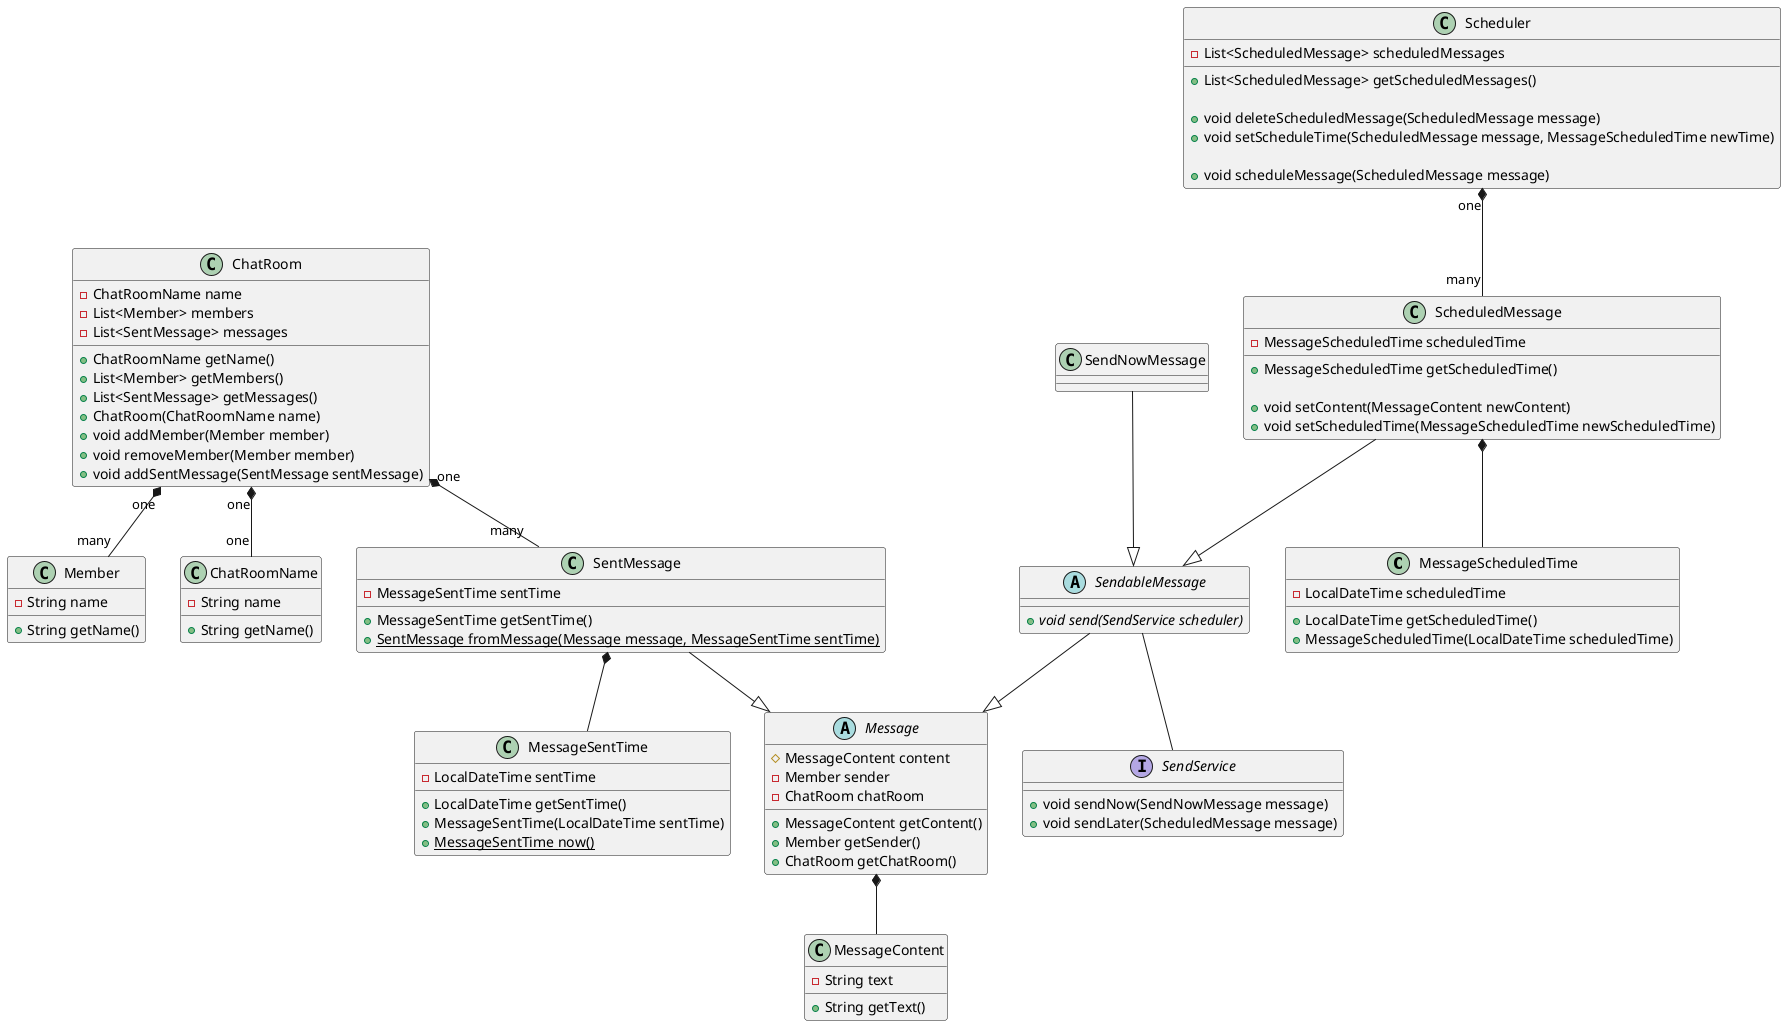 @startuml
class MessageScheduledTime {
    - LocalDateTime scheduledTime
    + LocalDateTime getScheduledTime()
    + MessageScheduledTime(LocalDateTime scheduledTime)
}

class MessageSentTime {
    - LocalDateTime sentTime
    + LocalDateTime getSentTime()
    + MessageSentTime(LocalDateTime sentTime)
    + {static} MessageSentTime now()
}

class Member {
    - String name
    + String getName()
}

class ChatRoomName {
    - String name
    + String getName()
}

class ChatRoom {
    - ChatRoomName name
    - List<Member> members
    - List<SentMessage> messages
    + ChatRoomName getName()
    + List<Member> getMembers()
    + List<SentMessage> getMessages()
    + ChatRoom(ChatRoomName name)
    + void addMember(Member member)
    + void removeMember(Member member)
    + void addSentMessage(SentMessage sentMessage)
}

ChatRoom "one" *-- "one" ChatRoomName
ChatRoom "one" *-- "many" Member
ChatRoom "one" *-- "many" SentMessage

abstract class Message {
    # MessageContent content
    - Member sender
    - ChatRoom chatRoom
    + MessageContent getContent()
    + Member getSender()
    + ChatRoom getChatRoom()
}

class MessageContent {
    - String text
    + String getText()
}

class ScheduledMessage {
    - MessageScheduledTime scheduledTime
    + MessageScheduledTime getScheduledTime()

    + void setContent(MessageContent newContent)
    + void setScheduledTime(MessageScheduledTime newScheduledTime)
}

interface SendService {
    + void sendNow(SendNowMessage message)
    + void sendLater(ScheduledMessage message)
}

abstract class SendableMessage {
    + void {abstract} send(SendService scheduler)
}

class SendNowMessage {

}

class SentMessage {
    - MessageSentTime sentTime
    + MessageSentTime getSentTime()
    + {static} SentMessage fromMessage(Message message, MessageSentTime sentTime)
}

Message *-- MessageContent
ScheduledMessage --|> SendableMessage
SentMessage --|> Message
SendableMessage --|> Message
SendNowMessage --|> SendableMessage
ScheduledMessage *-- MessageScheduledTime
SentMessage *-- MessageSentTime

SendableMessage -- SendService

class Scheduler {
    - List<ScheduledMessage> scheduledMessages
    + List<ScheduledMessage> getScheduledMessages()

    + void deleteScheduledMessage(ScheduledMessage message)
    + void setScheduleTime(ScheduledMessage message, MessageScheduledTime newTime)

    + void scheduleMessage(ScheduledMessage message)
}

Scheduler "one" *-- "many" ScheduledMessage
@endumlg